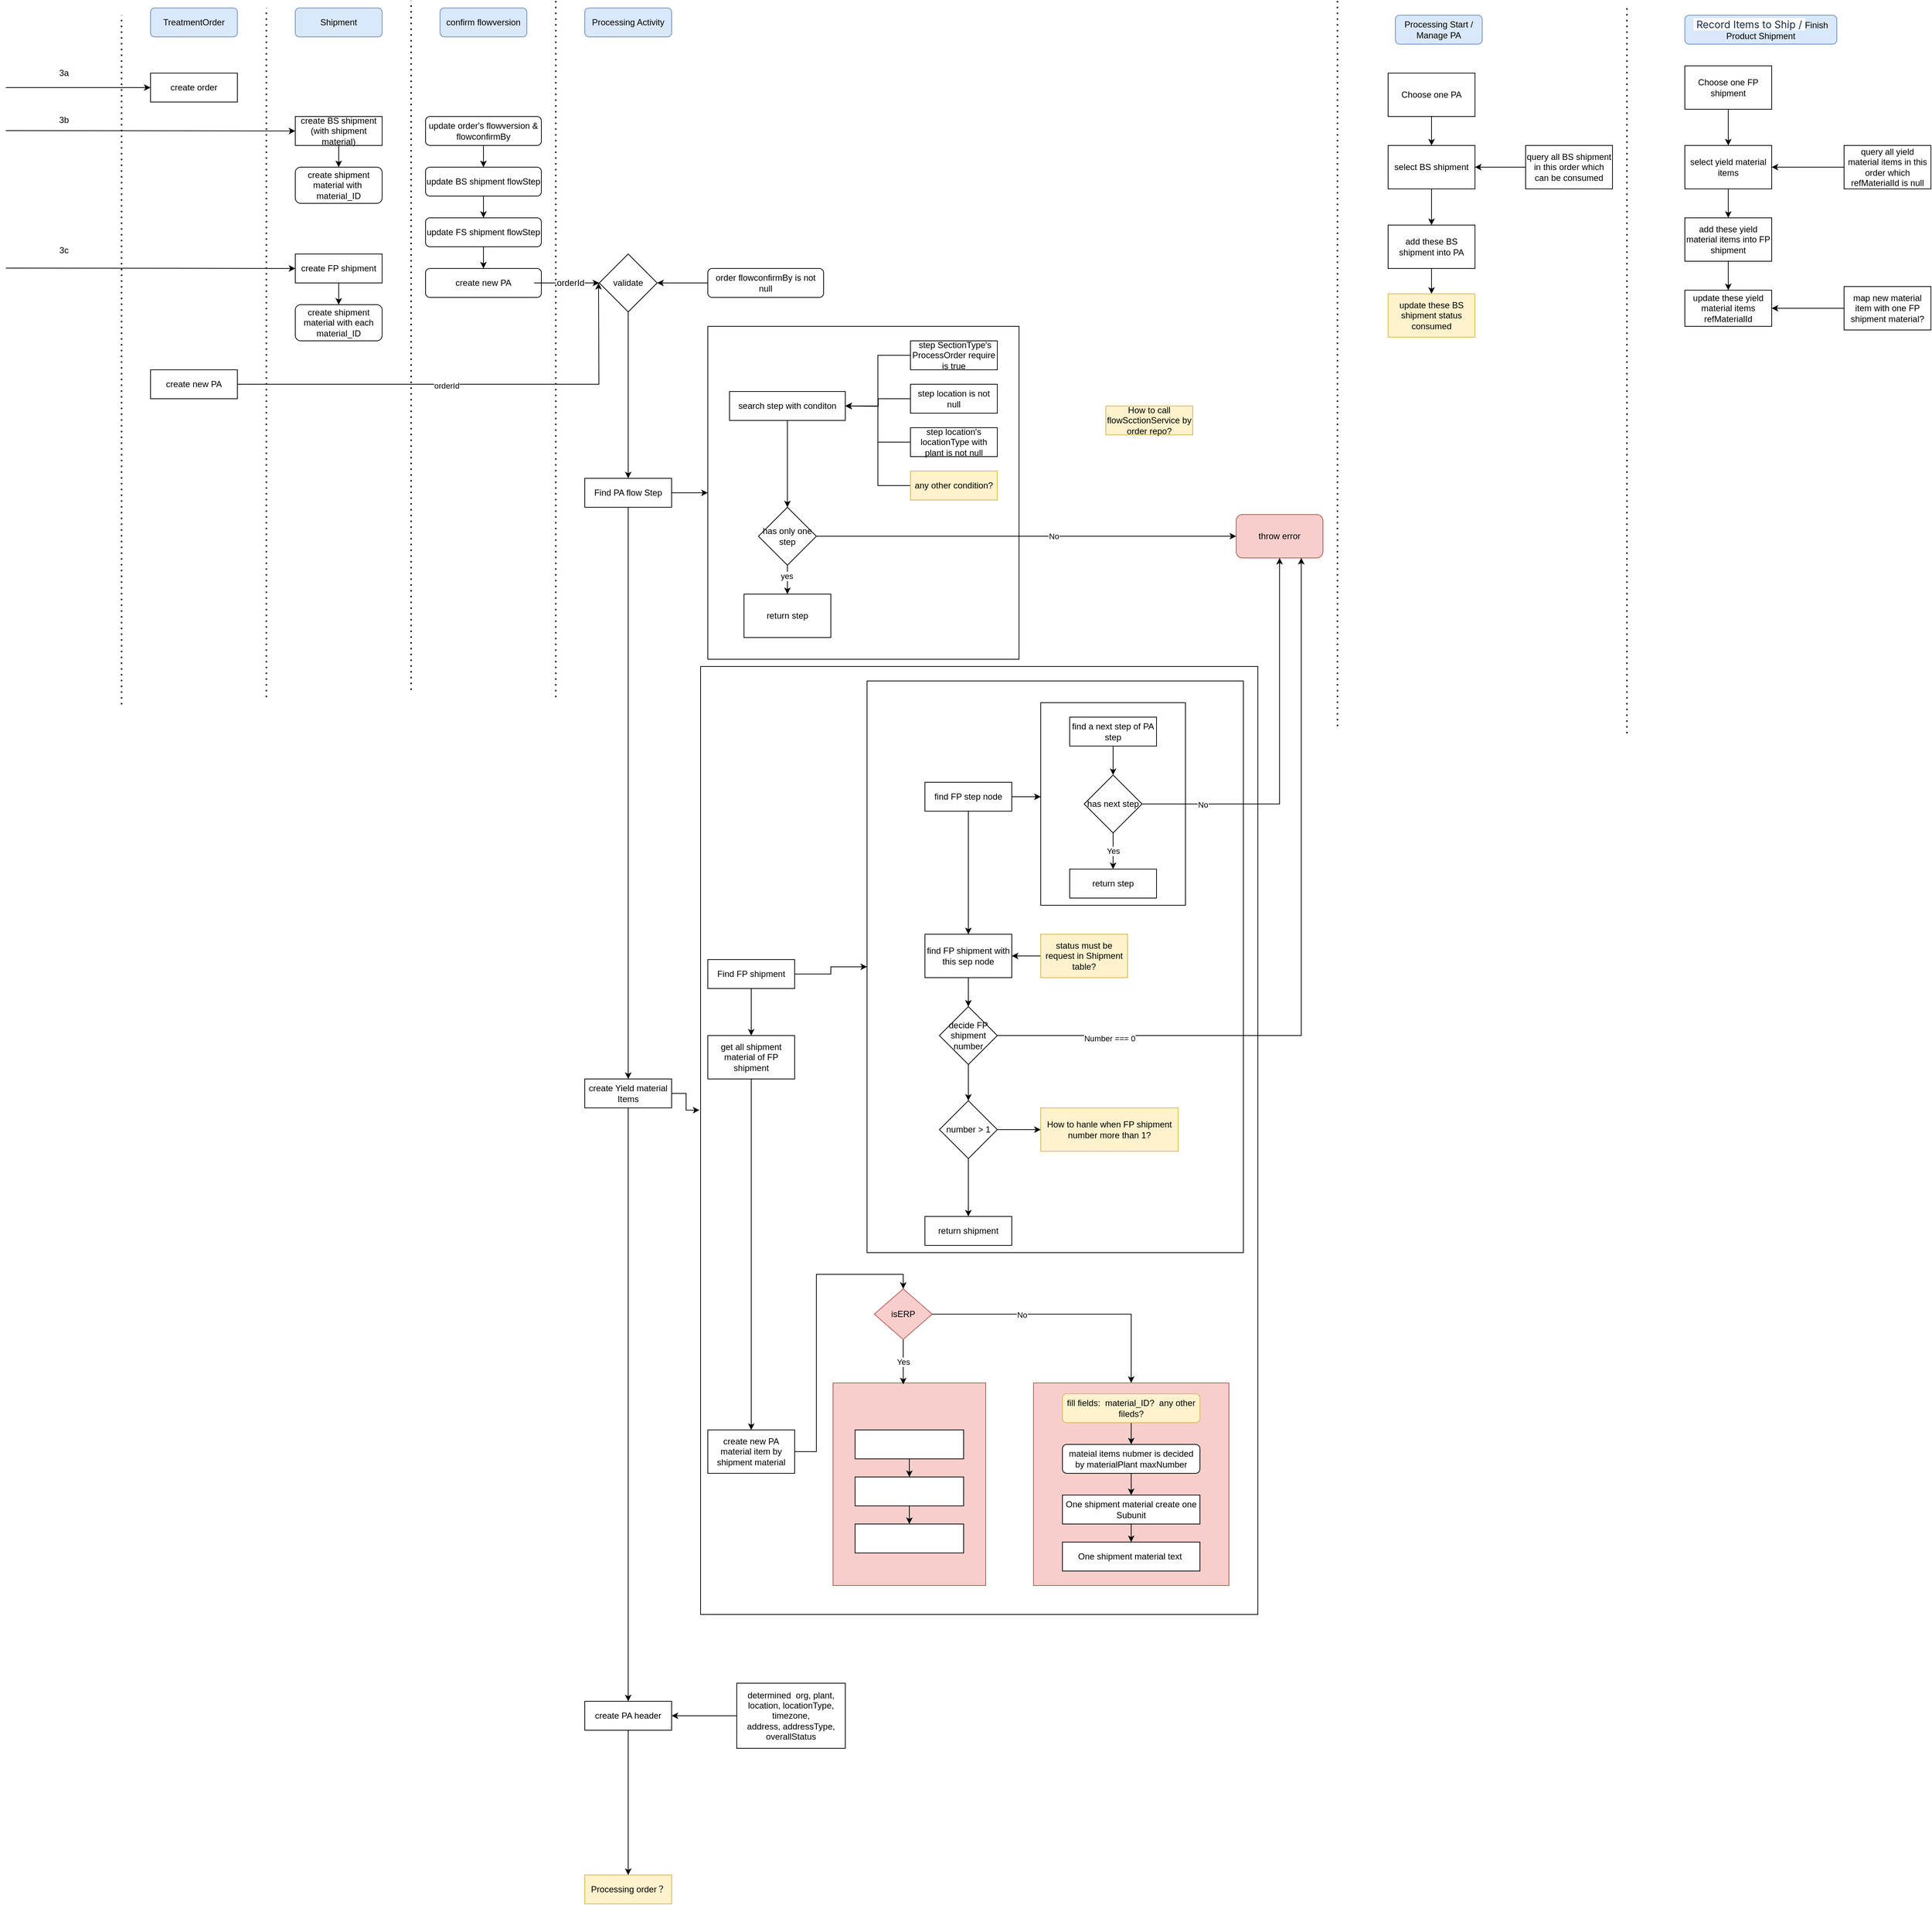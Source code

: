 <mxfile version="20.5.1" type="github" pages="2">
  <diagram id="0C8uGVvhPufoKVmoKiG1" name="PA">
    <mxGraphModel dx="1038" dy="1639" grid="1" gridSize="10" guides="1" tooltips="1" connect="1" arrows="1" fold="1" page="1" pageScale="1" pageWidth="850" pageHeight="1100" math="0" shadow="0">
      <root>
        <mxCell id="0" />
        <mxCell id="1" parent="0" />
        <mxCell id="UIgXjTR5e7-DOR3ebjsX-143" value="" style="rounded=0;whiteSpace=wrap;html=1;" parent="1" vertex="1">
          <mxGeometry x="1000" y="920" width="770" height="1310" as="geometry" />
        </mxCell>
        <mxCell id="fvVDGAiYCYcqHqIBQKdd-16" value="" style="rounded=0;whiteSpace=wrap;html=1;fillColor=#f8cecc;strokeColor=#b85450;" vertex="1" parent="1">
          <mxGeometry x="1183" y="1910" width="211" height="280" as="geometry" />
        </mxCell>
        <mxCell id="UIgXjTR5e7-DOR3ebjsX-139" value="" style="rounded=0;whiteSpace=wrap;html=1;fillColor=#f8cecc;strokeColor=#b85450;" parent="1" vertex="1">
          <mxGeometry x="1460" y="1910" width="270" height="280" as="geometry" />
        </mxCell>
        <mxCell id="UIgXjTR5e7-DOR3ebjsX-128" value="" style="rounded=0;whiteSpace=wrap;html=1;" parent="1" vertex="1">
          <mxGeometry x="1230" y="940" width="520" height="790" as="geometry" />
        </mxCell>
        <mxCell id="UIgXjTR5e7-DOR3ebjsX-99" value="" style="rounded=0;whiteSpace=wrap;html=1;" parent="1" vertex="1">
          <mxGeometry x="1470" y="970" width="200" height="280" as="geometry" />
        </mxCell>
        <mxCell id="UIgXjTR5e7-DOR3ebjsX-87" value="" style="rounded=0;whiteSpace=wrap;html=1;" parent="1" vertex="1">
          <mxGeometry x="1010" y="450" width="430" height="460" as="geometry" />
        </mxCell>
        <mxCell id="UIgXjTR5e7-DOR3ebjsX-5" value="" style="endArrow=none;dashed=1;html=1;dashPattern=1 3;strokeWidth=2;rounded=0;" parent="1" edge="1">
          <mxGeometry width="50" height="50" relative="1" as="geometry">
            <mxPoint x="200" y="972.4" as="sourcePoint" />
            <mxPoint x="200" y="20" as="targetPoint" />
          </mxGeometry>
        </mxCell>
        <mxCell id="UIgXjTR5e7-DOR3ebjsX-6" value="create order" style="rounded=0;whiteSpace=wrap;html=1;" parent="1" vertex="1">
          <mxGeometry x="240" y="100" width="120" height="40" as="geometry" />
        </mxCell>
        <mxCell id="UIgXjTR5e7-DOR3ebjsX-8" value="Shipment" style="rounded=1;whiteSpace=wrap;html=1;fillColor=#dae8fc;strokeColor=#6c8ebf;" parent="1" vertex="1">
          <mxGeometry x="440" y="10" width="120" height="40" as="geometry" />
        </mxCell>
        <mxCell id="UIgXjTR5e7-DOR3ebjsX-9" value="" style="endArrow=classic;html=1;rounded=0;entryX=0;entryY=0.5;entryDx=0;entryDy=0;" parent="1" target="UIgXjTR5e7-DOR3ebjsX-6" edge="1">
          <mxGeometry width="50" height="50" relative="1" as="geometry">
            <mxPoint x="40" y="120" as="sourcePoint" />
            <mxPoint x="120" y="160" as="targetPoint" />
          </mxGeometry>
        </mxCell>
        <mxCell id="UIgXjTR5e7-DOR3ebjsX-10" value="TreatmentOrder" style="rounded=1;whiteSpace=wrap;html=1;fillColor=#dae8fc;strokeColor=#6c8ebf;" parent="1" vertex="1">
          <mxGeometry x="240" y="10" width="120" height="40" as="geometry" />
        </mxCell>
        <mxCell id="UIgXjTR5e7-DOR3ebjsX-11" value="3a" style="text;html=1;resizable=0;autosize=1;align=center;verticalAlign=middle;points=[];fillColor=none;strokeColor=none;rounded=0;" parent="1" vertex="1">
          <mxGeometry x="100" y="85" width="40" height="30" as="geometry" />
        </mxCell>
        <mxCell id="UIgXjTR5e7-DOR3ebjsX-32" value="" style="edgeStyle=orthogonalEdgeStyle;rounded=0;orthogonalLoop=1;jettySize=auto;html=1;" parent="1" source="UIgXjTR5e7-DOR3ebjsX-12" target="UIgXjTR5e7-DOR3ebjsX-31" edge="1">
          <mxGeometry relative="1" as="geometry" />
        </mxCell>
        <mxCell id="UIgXjTR5e7-DOR3ebjsX-12" value="create BS shipment&lt;br&gt;(with shipment material)" style="rounded=0;whiteSpace=wrap;html=1;" parent="1" vertex="1">
          <mxGeometry x="440" y="160" width="120" height="40" as="geometry" />
        </mxCell>
        <mxCell id="UIgXjTR5e7-DOR3ebjsX-13" value="" style="endArrow=classic;html=1;rounded=0;entryX=0;entryY=0.5;entryDx=0;entryDy=0;" parent="1" target="UIgXjTR5e7-DOR3ebjsX-12" edge="1">
          <mxGeometry width="50" height="50" relative="1" as="geometry">
            <mxPoint x="40" y="179.5" as="sourcePoint" />
            <mxPoint x="240" y="179.5" as="targetPoint" />
          </mxGeometry>
        </mxCell>
        <mxCell id="UIgXjTR5e7-DOR3ebjsX-14" value="3b" style="text;html=1;resizable=0;autosize=1;align=center;verticalAlign=middle;points=[];fillColor=none;strokeColor=none;rounded=0;" parent="1" vertex="1">
          <mxGeometry x="100" y="150" width="40" height="30" as="geometry" />
        </mxCell>
        <mxCell id="UIgXjTR5e7-DOR3ebjsX-23" value="" style="edgeStyle=orthogonalEdgeStyle;rounded=0;orthogonalLoop=1;jettySize=auto;html=1;" parent="1" source="UIgXjTR5e7-DOR3ebjsX-15" target="UIgXjTR5e7-DOR3ebjsX-20" edge="1">
          <mxGeometry relative="1" as="geometry" />
        </mxCell>
        <mxCell id="UIgXjTR5e7-DOR3ebjsX-15" value="create FP shipment" style="rounded=0;whiteSpace=wrap;html=1;" parent="1" vertex="1">
          <mxGeometry x="440" y="350" width="120" height="40" as="geometry" />
        </mxCell>
        <mxCell id="UIgXjTR5e7-DOR3ebjsX-16" value="" style="endArrow=classic;html=1;rounded=0;entryX=0;entryY=0.5;entryDx=0;entryDy=0;" parent="1" edge="1">
          <mxGeometry width="50" height="50" relative="1" as="geometry">
            <mxPoint x="40" y="369.5" as="sourcePoint" />
            <mxPoint x="440" y="370" as="targetPoint" />
          </mxGeometry>
        </mxCell>
        <mxCell id="UIgXjTR5e7-DOR3ebjsX-17" value="3c" style="text;html=1;resizable=0;autosize=1;align=center;verticalAlign=middle;points=[];fillColor=none;strokeColor=none;rounded=0;" parent="1" vertex="1">
          <mxGeometry x="100" y="330" width="40" height="30" as="geometry" />
        </mxCell>
        <mxCell id="UIgXjTR5e7-DOR3ebjsX-20" value="create shipment material with each material_ID" style="rounded=1;whiteSpace=wrap;html=1;" parent="1" vertex="1">
          <mxGeometry x="440" y="420" width="120" height="50" as="geometry" />
        </mxCell>
        <mxCell id="UIgXjTR5e7-DOR3ebjsX-22" value="" style="endArrow=none;dashed=1;html=1;dashPattern=1 3;strokeWidth=2;rounded=0;" parent="1" edge="1">
          <mxGeometry width="50" height="50" relative="1" as="geometry">
            <mxPoint x="400" y="962.4" as="sourcePoint" />
            <mxPoint x="400" y="10" as="targetPoint" />
          </mxGeometry>
        </mxCell>
        <mxCell id="UIgXjTR5e7-DOR3ebjsX-24" value="" style="endArrow=none;dashed=1;html=1;dashPattern=1 3;strokeWidth=2;rounded=0;" parent="1" edge="1">
          <mxGeometry width="50" height="50" relative="1" as="geometry">
            <mxPoint x="600" y="952.4" as="sourcePoint" />
            <mxPoint x="600" as="targetPoint" />
          </mxGeometry>
        </mxCell>
        <mxCell id="UIgXjTR5e7-DOR3ebjsX-25" value="confirm flowversion" style="rounded=1;whiteSpace=wrap;html=1;fillColor=#dae8fc;strokeColor=#6c8ebf;" parent="1" vertex="1">
          <mxGeometry x="640" y="10" width="120" height="40" as="geometry" />
        </mxCell>
        <mxCell id="UIgXjTR5e7-DOR3ebjsX-26" value="" style="endArrow=none;dashed=1;html=1;dashPattern=1 3;strokeWidth=2;rounded=0;" parent="1" edge="1">
          <mxGeometry width="50" height="50" relative="1" as="geometry">
            <mxPoint x="800" y="962.4" as="sourcePoint" />
            <mxPoint x="800" as="targetPoint" />
          </mxGeometry>
        </mxCell>
        <mxCell id="UIgXjTR5e7-DOR3ebjsX-30" value="" style="edgeStyle=orthogonalEdgeStyle;rounded=0;orthogonalLoop=1;jettySize=auto;html=1;entryX=0.5;entryY=0;entryDx=0;entryDy=0;" parent="1" source="UIgXjTR5e7-DOR3ebjsX-27" target="UIgXjTR5e7-DOR3ebjsX-28" edge="1">
          <mxGeometry relative="1" as="geometry" />
        </mxCell>
        <mxCell id="UIgXjTR5e7-DOR3ebjsX-27" value="update&amp;nbsp;order&#39;s flowversion &amp;amp; flowconfirmBy" style="rounded=1;whiteSpace=wrap;html=1;" parent="1" vertex="1">
          <mxGeometry x="620" y="160" width="160" height="40" as="geometry" />
        </mxCell>
        <mxCell id="UIgXjTR5e7-DOR3ebjsX-33" value="" style="edgeStyle=orthogonalEdgeStyle;rounded=0;orthogonalLoop=1;jettySize=auto;html=1;" parent="1" source="UIgXjTR5e7-DOR3ebjsX-28" target="UIgXjTR5e7-DOR3ebjsX-29" edge="1">
          <mxGeometry relative="1" as="geometry" />
        </mxCell>
        <mxCell id="UIgXjTR5e7-DOR3ebjsX-28" value="update BS shipment flowStep" style="rounded=1;whiteSpace=wrap;html=1;" parent="1" vertex="1">
          <mxGeometry x="620" y="230" width="160" height="40" as="geometry" />
        </mxCell>
        <mxCell id="UIgXjTR5e7-DOR3ebjsX-36" value="" style="edgeStyle=orthogonalEdgeStyle;rounded=0;orthogonalLoop=1;jettySize=auto;html=1;" parent="1" source="UIgXjTR5e7-DOR3ebjsX-29" target="UIgXjTR5e7-DOR3ebjsX-34" edge="1">
          <mxGeometry relative="1" as="geometry" />
        </mxCell>
        <mxCell id="UIgXjTR5e7-DOR3ebjsX-29" value="update FS shipment flowStep" style="rounded=1;whiteSpace=wrap;html=1;" parent="1" vertex="1">
          <mxGeometry x="620" y="300" width="160" height="40" as="geometry" />
        </mxCell>
        <mxCell id="UIgXjTR5e7-DOR3ebjsX-31" value="create shipment material with&amp;nbsp; material_ID" style="rounded=1;whiteSpace=wrap;html=1;" parent="1" vertex="1">
          <mxGeometry x="440" y="230" width="120" height="50" as="geometry" />
        </mxCell>
        <mxCell id="UIgXjTR5e7-DOR3ebjsX-39" value="" style="edgeStyle=orthogonalEdgeStyle;rounded=0;orthogonalLoop=1;jettySize=auto;html=1;entryX=0;entryY=0.5;entryDx=0;entryDy=0;startArrow=none;" parent="1" source="lpwQGhoiRgWdHYXfVPfy-1" target="UIgXjTR5e7-DOR3ebjsX-40" edge="1">
          <mxGeometry relative="1" as="geometry">
            <mxPoint x="840" y="390" as="targetPoint" />
          </mxGeometry>
        </mxCell>
        <mxCell id="UIgXjTR5e7-DOR3ebjsX-34" value="create new PA" style="rounded=1;whiteSpace=wrap;html=1;" parent="1" vertex="1">
          <mxGeometry x="620" y="370" width="160" height="40" as="geometry" />
        </mxCell>
        <mxCell id="UIgXjTR5e7-DOR3ebjsX-35" value="Processing Activity" style="rounded=1;whiteSpace=wrap;html=1;fillColor=#dae8fc;strokeColor=#6c8ebf;" parent="1" vertex="1">
          <mxGeometry x="840" y="10" width="120" height="40" as="geometry" />
        </mxCell>
        <mxCell id="lpwQGhoiRgWdHYXfVPfy-3" style="edgeStyle=orthogonalEdgeStyle;rounded=0;orthogonalLoop=1;jettySize=auto;html=1;" parent="1" source="UIgXjTR5e7-DOR3ebjsX-38" edge="1">
          <mxGeometry relative="1" as="geometry">
            <mxPoint x="859" y="390" as="targetPoint" />
          </mxGeometry>
        </mxCell>
        <mxCell id="lpwQGhoiRgWdHYXfVPfy-4" value="orderId" style="edgeLabel;html=1;align=center;verticalAlign=middle;resizable=0;points=[];" parent="lpwQGhoiRgWdHYXfVPfy-3" vertex="1" connectable="0">
          <mxGeometry x="-0.097" y="-2" relative="1" as="geometry">
            <mxPoint as="offset" />
          </mxGeometry>
        </mxCell>
        <mxCell id="UIgXjTR5e7-DOR3ebjsX-38" value="create new PA" style="rounded=0;whiteSpace=wrap;html=1;" parent="1" vertex="1">
          <mxGeometry x="240" y="510" width="120" height="40" as="geometry" />
        </mxCell>
        <mxCell id="UIgXjTR5e7-DOR3ebjsX-147" style="edgeStyle=orthogonalEdgeStyle;rounded=0;orthogonalLoop=1;jettySize=auto;html=1;" parent="1" source="UIgXjTR5e7-DOR3ebjsX-40" target="UIgXjTR5e7-DOR3ebjsX-42" edge="1">
          <mxGeometry relative="1" as="geometry" />
        </mxCell>
        <mxCell id="UIgXjTR5e7-DOR3ebjsX-40" value="validate" style="rhombus;whiteSpace=wrap;html=1;" parent="1" vertex="1">
          <mxGeometry x="860" y="350" width="80" height="80" as="geometry" />
        </mxCell>
        <mxCell id="UIgXjTR5e7-DOR3ebjsX-148" value="" style="edgeStyle=orthogonalEdgeStyle;rounded=0;orthogonalLoop=1;jettySize=auto;html=1;" parent="1" source="UIgXjTR5e7-DOR3ebjsX-41" target="UIgXjTR5e7-DOR3ebjsX-40" edge="1">
          <mxGeometry relative="1" as="geometry" />
        </mxCell>
        <mxCell id="UIgXjTR5e7-DOR3ebjsX-41" value="order flowconfirmBy is not null" style="rounded=1;whiteSpace=wrap;html=1;" parent="1" vertex="1">
          <mxGeometry x="1010" y="370" width="160" height="40" as="geometry" />
        </mxCell>
        <mxCell id="UIgXjTR5e7-DOR3ebjsX-88" value="" style="edgeStyle=orthogonalEdgeStyle;rounded=0;orthogonalLoop=1;jettySize=auto;html=1;" parent="1" source="UIgXjTR5e7-DOR3ebjsX-42" target="UIgXjTR5e7-DOR3ebjsX-87" edge="1">
          <mxGeometry relative="1" as="geometry" />
        </mxCell>
        <mxCell id="UIgXjTR5e7-DOR3ebjsX-149" style="edgeStyle=orthogonalEdgeStyle;rounded=0;orthogonalLoop=1;jettySize=auto;html=1;entryX=0.5;entryY=0;entryDx=0;entryDy=0;" parent="1" source="UIgXjTR5e7-DOR3ebjsX-42" target="UIgXjTR5e7-DOR3ebjsX-91" edge="1">
          <mxGeometry relative="1" as="geometry" />
        </mxCell>
        <mxCell id="UIgXjTR5e7-DOR3ebjsX-42" value="Find PA flow Step" style="rounded=0;whiteSpace=wrap;html=1;" parent="1" vertex="1">
          <mxGeometry x="840" y="660" width="120" height="40" as="geometry" />
        </mxCell>
        <mxCell id="UIgXjTR5e7-DOR3ebjsX-81" style="edgeStyle=orthogonalEdgeStyle;rounded=0;orthogonalLoop=1;jettySize=auto;html=1;entryX=0.5;entryY=0;entryDx=0;entryDy=0;" parent="1" source="UIgXjTR5e7-DOR3ebjsX-43" target="UIgXjTR5e7-DOR3ebjsX-57" edge="1">
          <mxGeometry relative="1" as="geometry" />
        </mxCell>
        <mxCell id="UIgXjTR5e7-DOR3ebjsX-43" value="search step with conditon" style="rounded=0;whiteSpace=wrap;html=1;" parent="1" vertex="1">
          <mxGeometry x="1040" y="540" width="160" height="40" as="geometry" />
        </mxCell>
        <mxCell id="UIgXjTR5e7-DOR3ebjsX-46" value="throw error" style="rounded=1;whiteSpace=wrap;html=1;fillColor=#f8cecc;strokeColor=#b85450;" parent="1" vertex="1">
          <mxGeometry x="1740" y="710" width="120" height="60" as="geometry" />
        </mxCell>
        <mxCell id="UIgXjTR5e7-DOR3ebjsX-58" style="edgeStyle=orthogonalEdgeStyle;rounded=0;orthogonalLoop=1;jettySize=auto;html=1;entryX=0;entryY=0.5;entryDx=0;entryDy=0;" parent="1" source="UIgXjTR5e7-DOR3ebjsX-57" target="UIgXjTR5e7-DOR3ebjsX-46" edge="1">
          <mxGeometry relative="1" as="geometry">
            <Array as="points">
              <mxPoint x="1230" y="740" />
              <mxPoint x="1230" y="740" />
            </Array>
          </mxGeometry>
        </mxCell>
        <mxCell id="UIgXjTR5e7-DOR3ebjsX-80" value="No" style="edgeLabel;html=1;align=center;verticalAlign=middle;resizable=0;points=[];" parent="UIgXjTR5e7-DOR3ebjsX-58" vertex="1" connectable="0">
          <mxGeometry x="0.131" relative="1" as="geometry">
            <mxPoint as="offset" />
          </mxGeometry>
        </mxCell>
        <mxCell id="UIgXjTR5e7-DOR3ebjsX-83" style="edgeStyle=orthogonalEdgeStyle;rounded=0;orthogonalLoop=1;jettySize=auto;html=1;" parent="1" source="UIgXjTR5e7-DOR3ebjsX-57" edge="1">
          <mxGeometry relative="1" as="geometry">
            <mxPoint x="1120" y="820" as="targetPoint" />
          </mxGeometry>
        </mxCell>
        <mxCell id="UIgXjTR5e7-DOR3ebjsX-110" value="yes" style="edgeLabel;html=1;align=center;verticalAlign=middle;resizable=0;points=[];" parent="UIgXjTR5e7-DOR3ebjsX-83" vertex="1" connectable="0">
          <mxGeometry x="-0.25" y="-1" relative="1" as="geometry">
            <mxPoint as="offset" />
          </mxGeometry>
        </mxCell>
        <mxCell id="UIgXjTR5e7-DOR3ebjsX-57" value="has only one step" style="rhombus;whiteSpace=wrap;html=1;" parent="1" vertex="1">
          <mxGeometry x="1080" y="700" width="80" height="80" as="geometry" />
        </mxCell>
        <mxCell id="UIgXjTR5e7-DOR3ebjsX-75" style="edgeStyle=orthogonalEdgeStyle;rounded=0;orthogonalLoop=1;jettySize=auto;html=1;entryX=1;entryY=0.5;entryDx=0;entryDy=0;" parent="1" source="UIgXjTR5e7-DOR3ebjsX-65" target="UIgXjTR5e7-DOR3ebjsX-43" edge="1">
          <mxGeometry relative="1" as="geometry" />
        </mxCell>
        <mxCell id="UIgXjTR5e7-DOR3ebjsX-65" value="&amp;nbsp;step SectionType&#39;s ProcessOrder require is true" style="rounded=0;whiteSpace=wrap;html=1;" parent="1" vertex="1">
          <mxGeometry x="1290" y="470" width="120" height="40" as="geometry" />
        </mxCell>
        <mxCell id="UIgXjTR5e7-DOR3ebjsX-77" style="edgeStyle=orthogonalEdgeStyle;rounded=0;orthogonalLoop=1;jettySize=auto;html=1;" parent="1" source="UIgXjTR5e7-DOR3ebjsX-66" edge="1">
          <mxGeometry relative="1" as="geometry">
            <mxPoint x="1200" y="560" as="targetPoint" />
          </mxGeometry>
        </mxCell>
        <mxCell id="UIgXjTR5e7-DOR3ebjsX-66" value="step location is not null" style="rounded=0;whiteSpace=wrap;html=1;" parent="1" vertex="1">
          <mxGeometry x="1290" y="530" width="120" height="40" as="geometry" />
        </mxCell>
        <mxCell id="UIgXjTR5e7-DOR3ebjsX-79" style="edgeStyle=orthogonalEdgeStyle;rounded=0;orthogonalLoop=1;jettySize=auto;html=1;entryX=1;entryY=0.5;entryDx=0;entryDy=0;" parent="1" source="UIgXjTR5e7-DOR3ebjsX-67" target="UIgXjTR5e7-DOR3ebjsX-43" edge="1">
          <mxGeometry relative="1" as="geometry">
            <mxPoint x="1240" y="620" as="targetPoint" />
          </mxGeometry>
        </mxCell>
        <mxCell id="UIgXjTR5e7-DOR3ebjsX-67" value="step location&#39;s locationType with plant is not null" style="rounded=0;whiteSpace=wrap;html=1;" parent="1" vertex="1">
          <mxGeometry x="1290" y="590" width="120" height="40" as="geometry" />
        </mxCell>
        <mxCell id="UIgXjTR5e7-DOR3ebjsX-86" style="edgeStyle=orthogonalEdgeStyle;rounded=0;orthogonalLoop=1;jettySize=auto;html=1;entryX=1;entryY=0.5;entryDx=0;entryDy=0;" parent="1" source="UIgXjTR5e7-DOR3ebjsX-68" target="UIgXjTR5e7-DOR3ebjsX-43" edge="1">
          <mxGeometry relative="1" as="geometry" />
        </mxCell>
        <mxCell id="UIgXjTR5e7-DOR3ebjsX-68" value="any other condition?" style="rounded=0;whiteSpace=wrap;html=1;fillColor=#fff2cc;strokeColor=#d6b656;" parent="1" vertex="1">
          <mxGeometry x="1290" y="650" width="120" height="40" as="geometry" />
        </mxCell>
        <mxCell id="UIgXjTR5e7-DOR3ebjsX-129" value="" style="edgeStyle=orthogonalEdgeStyle;rounded=0;orthogonalLoop=1;jettySize=auto;html=1;" parent="1" source="UIgXjTR5e7-DOR3ebjsX-89" target="UIgXjTR5e7-DOR3ebjsX-128" edge="1">
          <mxGeometry relative="1" as="geometry" />
        </mxCell>
        <mxCell id="UIgXjTR5e7-DOR3ebjsX-141" value="" style="edgeStyle=orthogonalEdgeStyle;rounded=0;orthogonalLoop=1;jettySize=auto;html=1;" parent="1" source="UIgXjTR5e7-DOR3ebjsX-89" target="UIgXjTR5e7-DOR3ebjsX-130" edge="1">
          <mxGeometry relative="1" as="geometry" />
        </mxCell>
        <mxCell id="UIgXjTR5e7-DOR3ebjsX-89" value="Find FP shipment" style="rounded=0;whiteSpace=wrap;html=1;" parent="1" vertex="1">
          <mxGeometry x="1010" y="1325" width="120" height="40" as="geometry" />
        </mxCell>
        <mxCell id="UIgXjTR5e7-DOR3ebjsX-144" value="" style="edgeStyle=orthogonalEdgeStyle;rounded=0;orthogonalLoop=1;jettySize=auto;html=1;entryX=-0.002;entryY=0.468;entryDx=0;entryDy=0;entryPerimeter=0;" parent="1" source="UIgXjTR5e7-DOR3ebjsX-91" target="UIgXjTR5e7-DOR3ebjsX-143" edge="1">
          <mxGeometry relative="1" as="geometry" />
        </mxCell>
        <mxCell id="UIgXjTR5e7-DOR3ebjsX-146" style="edgeStyle=orthogonalEdgeStyle;rounded=0;orthogonalLoop=1;jettySize=auto;html=1;entryX=0.5;entryY=0;entryDx=0;entryDy=0;" parent="1" source="UIgXjTR5e7-DOR3ebjsX-91" target="UIgXjTR5e7-DOR3ebjsX-150" edge="1">
          <mxGeometry relative="1" as="geometry" />
        </mxCell>
        <mxCell id="UIgXjTR5e7-DOR3ebjsX-91" value="create Yield material Items" style="rounded=0;whiteSpace=wrap;html=1;" parent="1" vertex="1">
          <mxGeometry x="840" y="1490" width="120" height="40" as="geometry" />
        </mxCell>
        <mxCell id="UIgXjTR5e7-DOR3ebjsX-104" value="" style="edgeStyle=orthogonalEdgeStyle;rounded=0;orthogonalLoop=1;jettySize=auto;html=1;" parent="1" source="UIgXjTR5e7-DOR3ebjsX-92" edge="1">
          <mxGeometry relative="1" as="geometry">
            <mxPoint x="1470" y="1100" as="targetPoint" />
          </mxGeometry>
        </mxCell>
        <mxCell id="UIgXjTR5e7-DOR3ebjsX-107" style="edgeStyle=orthogonalEdgeStyle;rounded=0;orthogonalLoop=1;jettySize=auto;html=1;entryX=0.5;entryY=0;entryDx=0;entryDy=0;" parent="1" source="UIgXjTR5e7-DOR3ebjsX-92" target="UIgXjTR5e7-DOR3ebjsX-106" edge="1">
          <mxGeometry relative="1" as="geometry" />
        </mxCell>
        <mxCell id="UIgXjTR5e7-DOR3ebjsX-92" value="find FP step node" style="rounded=0;whiteSpace=wrap;html=1;" parent="1" vertex="1">
          <mxGeometry x="1310" y="1080" width="120" height="40" as="geometry" />
        </mxCell>
        <mxCell id="UIgXjTR5e7-DOR3ebjsX-108" value="" style="edgeStyle=orthogonalEdgeStyle;rounded=0;orthogonalLoop=1;jettySize=auto;html=1;" parent="1" source="UIgXjTR5e7-DOR3ebjsX-93" target="UIgXjTR5e7-DOR3ebjsX-94" edge="1">
          <mxGeometry relative="1" as="geometry" />
        </mxCell>
        <mxCell id="UIgXjTR5e7-DOR3ebjsX-93" value="find a next step of PA step" style="rounded=0;whiteSpace=wrap;html=1;" parent="1" vertex="1">
          <mxGeometry x="1510" y="990" width="120" height="40" as="geometry" />
        </mxCell>
        <mxCell id="UIgXjTR5e7-DOR3ebjsX-96" style="edgeStyle=orthogonalEdgeStyle;rounded=0;orthogonalLoop=1;jettySize=auto;html=1;entryX=0.5;entryY=1;entryDx=0;entryDy=0;" parent="1" source="UIgXjTR5e7-DOR3ebjsX-94" target="UIgXjTR5e7-DOR3ebjsX-46" edge="1">
          <mxGeometry relative="1" as="geometry">
            <mxPoint x="1730" y="950" as="targetPoint" />
          </mxGeometry>
        </mxCell>
        <mxCell id="UIgXjTR5e7-DOR3ebjsX-97" value="No" style="edgeLabel;html=1;align=center;verticalAlign=middle;resizable=0;points=[];" parent="UIgXjTR5e7-DOR3ebjsX-96" vertex="1" connectable="0">
          <mxGeometry x="-0.683" y="-1" relative="1" as="geometry">
            <mxPoint as="offset" />
          </mxGeometry>
        </mxCell>
        <mxCell id="UIgXjTR5e7-DOR3ebjsX-109" value="Yes" style="edgeStyle=orthogonalEdgeStyle;rounded=0;orthogonalLoop=1;jettySize=auto;html=1;" parent="1" source="UIgXjTR5e7-DOR3ebjsX-94" target="UIgXjTR5e7-DOR3ebjsX-98" edge="1">
          <mxGeometry relative="1" as="geometry" />
        </mxCell>
        <mxCell id="UIgXjTR5e7-DOR3ebjsX-94" value="has next step" style="rhombus;whiteSpace=wrap;html=1;" parent="1" vertex="1">
          <mxGeometry x="1530" y="1070" width="80" height="80" as="geometry" />
        </mxCell>
        <mxCell id="UIgXjTR5e7-DOR3ebjsX-98" value="return step" style="rounded=0;whiteSpace=wrap;html=1;" parent="1" vertex="1">
          <mxGeometry x="1510" y="1200" width="120" height="40" as="geometry" />
        </mxCell>
        <mxCell id="UIgXjTR5e7-DOR3ebjsX-126" value="" style="edgeStyle=orthogonalEdgeStyle;rounded=0;orthogonalLoop=1;jettySize=auto;html=1;" parent="1" source="UIgXjTR5e7-DOR3ebjsX-106" target="UIgXjTR5e7-DOR3ebjsX-113" edge="1">
          <mxGeometry relative="1" as="geometry" />
        </mxCell>
        <mxCell id="UIgXjTR5e7-DOR3ebjsX-106" value="find FP shipment with this sep node" style="rounded=0;whiteSpace=wrap;html=1;" parent="1" vertex="1">
          <mxGeometry x="1310" y="1290" width="120" height="60" as="geometry" />
        </mxCell>
        <mxCell id="UIgXjTR5e7-DOR3ebjsX-111" value="return step" style="rounded=0;whiteSpace=wrap;html=1;" parent="1" vertex="1">
          <mxGeometry x="1060" y="820" width="120" height="60" as="geometry" />
        </mxCell>
        <mxCell id="UIgXjTR5e7-DOR3ebjsX-115" style="edgeStyle=orthogonalEdgeStyle;rounded=0;orthogonalLoop=1;jettySize=auto;html=1;entryX=0.75;entryY=1;entryDx=0;entryDy=0;" parent="1" source="UIgXjTR5e7-DOR3ebjsX-113" target="UIgXjTR5e7-DOR3ebjsX-46" edge="1">
          <mxGeometry relative="1" as="geometry">
            <mxPoint x="1840" y="1150" as="targetPoint" />
          </mxGeometry>
        </mxCell>
        <mxCell id="UIgXjTR5e7-DOR3ebjsX-116" value="Number === 0" style="edgeLabel;html=1;align=center;verticalAlign=middle;resizable=0;points=[];" parent="UIgXjTR5e7-DOR3ebjsX-115" vertex="1" connectable="0">
          <mxGeometry x="-0.714" y="-4" relative="1" as="geometry">
            <mxPoint as="offset" />
          </mxGeometry>
        </mxCell>
        <mxCell id="UIgXjTR5e7-DOR3ebjsX-123" value="" style="edgeStyle=orthogonalEdgeStyle;rounded=0;orthogonalLoop=1;jettySize=auto;html=1;" parent="1" source="UIgXjTR5e7-DOR3ebjsX-113" target="UIgXjTR5e7-DOR3ebjsX-120" edge="1">
          <mxGeometry relative="1" as="geometry" />
        </mxCell>
        <mxCell id="UIgXjTR5e7-DOR3ebjsX-113" value="decide FP shipment number" style="rhombus;whiteSpace=wrap;html=1;" parent="1" vertex="1">
          <mxGeometry x="1330" y="1390" width="80" height="80" as="geometry" />
        </mxCell>
        <mxCell id="UIgXjTR5e7-DOR3ebjsX-122" value="" style="edgeStyle=orthogonalEdgeStyle;rounded=0;orthogonalLoop=1;jettySize=auto;html=1;" parent="1" source="UIgXjTR5e7-DOR3ebjsX-120" target="UIgXjTR5e7-DOR3ebjsX-121" edge="1">
          <mxGeometry relative="1" as="geometry" />
        </mxCell>
        <mxCell id="UIgXjTR5e7-DOR3ebjsX-127" value="" style="edgeStyle=orthogonalEdgeStyle;rounded=0;orthogonalLoop=1;jettySize=auto;html=1;" parent="1" source="UIgXjTR5e7-DOR3ebjsX-120" target="UIgXjTR5e7-DOR3ebjsX-125" edge="1">
          <mxGeometry relative="1" as="geometry" />
        </mxCell>
        <mxCell id="UIgXjTR5e7-DOR3ebjsX-120" value="number &amp;gt; 1" style="rhombus;whiteSpace=wrap;html=1;" parent="1" vertex="1">
          <mxGeometry x="1330" y="1520" width="80" height="80" as="geometry" />
        </mxCell>
        <mxCell id="UIgXjTR5e7-DOR3ebjsX-121" value="How to hanle when FP shipment number more than 1?" style="rounded=0;whiteSpace=wrap;html=1;fillColor=#fff2cc;strokeColor=#d6b656;" parent="1" vertex="1">
          <mxGeometry x="1470" y="1530" width="190" height="60" as="geometry" />
        </mxCell>
        <mxCell id="UIgXjTR5e7-DOR3ebjsX-125" value="return shipment" style="rounded=0;whiteSpace=wrap;html=1;" parent="1" vertex="1">
          <mxGeometry x="1310" y="1680" width="120" height="40" as="geometry" />
        </mxCell>
        <mxCell id="UIgXjTR5e7-DOR3ebjsX-142" style="edgeStyle=orthogonalEdgeStyle;rounded=0;orthogonalLoop=1;jettySize=auto;html=1;entryX=0.5;entryY=0;entryDx=0;entryDy=0;" parent="1" source="UIgXjTR5e7-DOR3ebjsX-130" target="UIgXjTR5e7-DOR3ebjsX-132" edge="1">
          <mxGeometry relative="1" as="geometry" />
        </mxCell>
        <mxCell id="UIgXjTR5e7-DOR3ebjsX-130" value="get all shipment material of FP shipment" style="rounded=0;whiteSpace=wrap;html=1;" parent="1" vertex="1">
          <mxGeometry x="1010" y="1430" width="120" height="60" as="geometry" />
        </mxCell>
        <mxCell id="fvVDGAiYCYcqHqIBQKdd-7" value="" style="edgeStyle=orthogonalEdgeStyle;rounded=0;orthogonalLoop=1;jettySize=auto;html=1;entryX=0.5;entryY=0;entryDx=0;entryDy=0;" edge="1" parent="1" source="UIgXjTR5e7-DOR3ebjsX-132" target="fvVDGAiYCYcqHqIBQKdd-5">
          <mxGeometry relative="1" as="geometry">
            <Array as="points">
              <mxPoint x="1160" y="2005" />
              <mxPoint x="1160" y="1760" />
              <mxPoint x="1280" y="1760" />
            </Array>
          </mxGeometry>
        </mxCell>
        <mxCell id="UIgXjTR5e7-DOR3ebjsX-132" value="create new PA material item by shipment material" style="rounded=0;whiteSpace=wrap;html=1;" parent="1" vertex="1">
          <mxGeometry x="1010" y="1975" width="120" height="60" as="geometry" />
        </mxCell>
        <mxCell id="UIgXjTR5e7-DOR3ebjsX-136" value="" style="edgeStyle=orthogonalEdgeStyle;rounded=0;orthogonalLoop=1;jettySize=auto;html=1;" parent="1" source="UIgXjTR5e7-DOR3ebjsX-133" target="UIgXjTR5e7-DOR3ebjsX-135" edge="1">
          <mxGeometry relative="1" as="geometry" />
        </mxCell>
        <mxCell id="UIgXjTR5e7-DOR3ebjsX-133" value="fill fields:&amp;nbsp; material_ID?&amp;nbsp; any other fileds?" style="rounded=1;whiteSpace=wrap;html=1;fillColor=#fff2cc;strokeColor=#d6b656;" parent="1" vertex="1">
          <mxGeometry x="1500" y="1925" width="190" height="40" as="geometry" />
        </mxCell>
        <mxCell id="UIgXjTR5e7-DOR3ebjsX-138" value="" style="edgeStyle=orthogonalEdgeStyle;rounded=0;orthogonalLoop=1;jettySize=auto;html=1;" parent="1" source="UIgXjTR5e7-DOR3ebjsX-135" target="UIgXjTR5e7-DOR3ebjsX-137" edge="1">
          <mxGeometry relative="1" as="geometry" />
        </mxCell>
        <mxCell id="UIgXjTR5e7-DOR3ebjsX-135" value="mateial items nubmer is decided by materialPlant maxNumber" style="rounded=1;whiteSpace=wrap;html=1;" parent="1" vertex="1">
          <mxGeometry x="1500" y="1995" width="190" height="40" as="geometry" />
        </mxCell>
        <mxCell id="fvVDGAiYCYcqHqIBQKdd-19" value="" style="edgeStyle=orthogonalEdgeStyle;rounded=0;orthogonalLoop=1;jettySize=auto;html=1;" edge="1" parent="1" source="UIgXjTR5e7-DOR3ebjsX-137" target="fvVDGAiYCYcqHqIBQKdd-18">
          <mxGeometry relative="1" as="geometry" />
        </mxCell>
        <mxCell id="UIgXjTR5e7-DOR3ebjsX-137" value="One shipment material create one Subunit" style="rounded=0;whiteSpace=wrap;html=1;" parent="1" vertex="1">
          <mxGeometry x="1500" y="2065" width="190" height="40" as="geometry" />
        </mxCell>
        <mxCell id="UIgXjTR5e7-DOR3ebjsX-145" value="Processing order？" style="rounded=0;whiteSpace=wrap;html=1;fillColor=#fff2cc;strokeColor=#d6b656;" parent="1" vertex="1">
          <mxGeometry x="840" y="2590" width="120" height="40" as="geometry" />
        </mxCell>
        <mxCell id="UIgXjTR5e7-DOR3ebjsX-153" style="edgeStyle=orthogonalEdgeStyle;rounded=0;orthogonalLoop=1;jettySize=auto;html=1;entryX=0.5;entryY=0;entryDx=0;entryDy=0;" parent="1" source="UIgXjTR5e7-DOR3ebjsX-150" target="UIgXjTR5e7-DOR3ebjsX-145" edge="1">
          <mxGeometry relative="1" as="geometry" />
        </mxCell>
        <mxCell id="UIgXjTR5e7-DOR3ebjsX-150" value="create PA header" style="rounded=0;whiteSpace=wrap;html=1;" parent="1" vertex="1">
          <mxGeometry x="840" y="2350" width="120" height="40" as="geometry" />
        </mxCell>
        <mxCell id="UIgXjTR5e7-DOR3ebjsX-152" value="" style="edgeStyle=orthogonalEdgeStyle;rounded=0;orthogonalLoop=1;jettySize=auto;html=1;" parent="1" source="UIgXjTR5e7-DOR3ebjsX-151" target="UIgXjTR5e7-DOR3ebjsX-150" edge="1">
          <mxGeometry relative="1" as="geometry" />
        </mxCell>
        <mxCell id="UIgXjTR5e7-DOR3ebjsX-151" value="determined&amp;nbsp; org, plant, location, locationType, timezone,&lt;br&gt;address, addressType, overallStatus" style="rounded=0;whiteSpace=wrap;html=1;" parent="1" vertex="1">
          <mxGeometry x="1050" y="2325" width="150" height="90" as="geometry" />
        </mxCell>
        <mxCell id="UIgXjTR5e7-DOR3ebjsX-154" value="" style="endArrow=none;dashed=1;html=1;dashPattern=1 3;strokeWidth=2;rounded=0;" parent="1" edge="1">
          <mxGeometry width="50" height="50" relative="1" as="geometry">
            <mxPoint x="1880" y="1002.4" as="sourcePoint" />
            <mxPoint x="1880" as="targetPoint" />
          </mxGeometry>
        </mxCell>
        <mxCell id="lpwQGhoiRgWdHYXfVPfy-1" value="orderId" style="text;html=1;resizable=0;autosize=1;align=center;verticalAlign=middle;points=[];fillColor=none;strokeColor=none;rounded=0;" parent="1" vertex="1">
          <mxGeometry x="790" y="375" width="60" height="30" as="geometry" />
        </mxCell>
        <mxCell id="lpwQGhoiRgWdHYXfVPfy-2" value="" style="edgeStyle=orthogonalEdgeStyle;rounded=0;orthogonalLoop=1;jettySize=auto;html=1;entryX=0;entryY=0.5;entryDx=0;entryDy=0;endArrow=none;" parent="1" source="UIgXjTR5e7-DOR3ebjsX-34" target="lpwQGhoiRgWdHYXfVPfy-1" edge="1">
          <mxGeometry relative="1" as="geometry">
            <mxPoint x="860" y="390" as="targetPoint" />
            <mxPoint x="780" y="390" as="sourcePoint" />
          </mxGeometry>
        </mxCell>
        <mxCell id="lpwQGhoiRgWdHYXfVPfy-5" value="Processing Start / Manage PA" style="rounded=1;whiteSpace=wrap;html=1;fillColor=#dae8fc;strokeColor=#6c8ebf;" parent="1" vertex="1">
          <mxGeometry x="1960" y="20" width="120" height="40" as="geometry" />
        </mxCell>
        <mxCell id="lpwQGhoiRgWdHYXfVPfy-6" value="How to call flowScctionService by order repo?" style="rounded=0;whiteSpace=wrap;html=1;fillColor=#fff2cc;strokeColor=#d6b656;" parent="1" vertex="1">
          <mxGeometry x="1560" y="560" width="120" height="40" as="geometry" />
        </mxCell>
        <mxCell id="lpwQGhoiRgWdHYXfVPfy-19" value="" style="edgeStyle=orthogonalEdgeStyle;rounded=0;orthogonalLoop=1;jettySize=auto;html=1;" parent="1" source="lpwQGhoiRgWdHYXfVPfy-7" target="lpwQGhoiRgWdHYXfVPfy-12" edge="1">
          <mxGeometry relative="1" as="geometry" />
        </mxCell>
        <mxCell id="lpwQGhoiRgWdHYXfVPfy-7" value="select BS shipment" style="rounded=0;whiteSpace=wrap;html=1;" parent="1" vertex="1">
          <mxGeometry x="1950" y="200" width="120" height="60" as="geometry" />
        </mxCell>
        <mxCell id="lpwQGhoiRgWdHYXfVPfy-11" value="" style="edgeStyle=orthogonalEdgeStyle;rounded=0;orthogonalLoop=1;jettySize=auto;html=1;" parent="1" source="lpwQGhoiRgWdHYXfVPfy-8" target="lpwQGhoiRgWdHYXfVPfy-7" edge="1">
          <mxGeometry relative="1" as="geometry" />
        </mxCell>
        <mxCell id="lpwQGhoiRgWdHYXfVPfy-8" value="query all BS shipment in this order which can be consumed" style="rounded=0;whiteSpace=wrap;html=1;" parent="1" vertex="1">
          <mxGeometry x="2140" y="200" width="120" height="60" as="geometry" />
        </mxCell>
        <mxCell id="lpwQGhoiRgWdHYXfVPfy-10" value="" style="edgeStyle=orthogonalEdgeStyle;rounded=0;orthogonalLoop=1;jettySize=auto;html=1;" parent="1" source="lpwQGhoiRgWdHYXfVPfy-9" target="UIgXjTR5e7-DOR3ebjsX-106" edge="1">
          <mxGeometry relative="1" as="geometry" />
        </mxCell>
        <mxCell id="lpwQGhoiRgWdHYXfVPfy-9" value="status must be request in Shipment table?" style="rounded=0;whiteSpace=wrap;html=1;fillColor=#fff2cc;strokeColor=#d6b656;" parent="1" vertex="1">
          <mxGeometry x="1470" y="1290" width="120" height="60" as="geometry" />
        </mxCell>
        <mxCell id="lpwQGhoiRgWdHYXfVPfy-32" value="" style="edgeStyle=orthogonalEdgeStyle;rounded=0;orthogonalLoop=1;jettySize=auto;html=1;" parent="1" source="lpwQGhoiRgWdHYXfVPfy-12" target="lpwQGhoiRgWdHYXfVPfy-31" edge="1">
          <mxGeometry relative="1" as="geometry" />
        </mxCell>
        <mxCell id="lpwQGhoiRgWdHYXfVPfy-12" value="add these BS shipment into PA" style="rounded=0;whiteSpace=wrap;html=1;" parent="1" vertex="1">
          <mxGeometry x="1950" y="310" width="120" height="60" as="geometry" />
        </mxCell>
        <mxCell id="lpwQGhoiRgWdHYXfVPfy-18" value="" style="edgeStyle=orthogonalEdgeStyle;rounded=0;orthogonalLoop=1;jettySize=auto;html=1;" parent="1" source="lpwQGhoiRgWdHYXfVPfy-17" target="lpwQGhoiRgWdHYXfVPfy-7" edge="1">
          <mxGeometry relative="1" as="geometry" />
        </mxCell>
        <mxCell id="lpwQGhoiRgWdHYXfVPfy-17" value="Choose one PA" style="rounded=0;whiteSpace=wrap;html=1;" parent="1" vertex="1">
          <mxGeometry x="1950" y="100" width="120" height="60" as="geometry" />
        </mxCell>
        <mxCell id="lpwQGhoiRgWdHYXfVPfy-20" value="" style="endArrow=none;dashed=1;html=1;dashPattern=1 3;strokeWidth=2;rounded=0;" parent="1" edge="1">
          <mxGeometry width="50" height="50" relative="1" as="geometry">
            <mxPoint x="2280" y="1012.4" as="sourcePoint" />
            <mxPoint x="2280" y="10" as="targetPoint" />
          </mxGeometry>
        </mxCell>
        <mxCell id="lpwQGhoiRgWdHYXfVPfy-21" value="&lt;span style=&quot;color: rgb(23, 43, 77); font-family: -apple-system, BlinkMacSystemFont, &amp;quot;Segoe UI&amp;quot;, Roboto, Oxygen, Ubuntu, &amp;quot;Fira Sans&amp;quot;, &amp;quot;Droid Sans&amp;quot;, &amp;quot;Helvetica Neue&amp;quot;, sans-serif; font-size: 14px; text-align: left; background-color: rgb(255, 255, 255);&quot;&gt;&amp;nbsp;Record Items to Ship&amp;nbsp;/&amp;nbsp;&lt;/span&gt;Finish Product Shipment" style="rounded=1;whiteSpace=wrap;html=1;fillColor=#dae8fc;strokeColor=#6c8ebf;" parent="1" vertex="1">
          <mxGeometry x="2360" y="20" width="210" height="40" as="geometry" />
        </mxCell>
        <mxCell id="lpwQGhoiRgWdHYXfVPfy-28" value="" style="edgeStyle=orthogonalEdgeStyle;rounded=0;orthogonalLoop=1;jettySize=auto;html=1;" parent="1" source="lpwQGhoiRgWdHYXfVPfy-22" target="lpwQGhoiRgWdHYXfVPfy-23" edge="1">
          <mxGeometry relative="1" as="geometry" />
        </mxCell>
        <mxCell id="lpwQGhoiRgWdHYXfVPfy-22" value="Choose one FP shipment" style="rounded=0;whiteSpace=wrap;html=1;" parent="1" vertex="1">
          <mxGeometry x="2360" y="90" width="120" height="60" as="geometry" />
        </mxCell>
        <mxCell id="lpwQGhoiRgWdHYXfVPfy-29" value="" style="edgeStyle=orthogonalEdgeStyle;rounded=0;orthogonalLoop=1;jettySize=auto;html=1;" parent="1" source="lpwQGhoiRgWdHYXfVPfy-23" target="lpwQGhoiRgWdHYXfVPfy-24" edge="1">
          <mxGeometry relative="1" as="geometry" />
        </mxCell>
        <mxCell id="lpwQGhoiRgWdHYXfVPfy-23" value="select yield material items" style="rounded=0;whiteSpace=wrap;html=1;" parent="1" vertex="1">
          <mxGeometry x="2360" y="200" width="120" height="60" as="geometry" />
        </mxCell>
        <mxCell id="lpwQGhoiRgWdHYXfVPfy-30" value="" style="edgeStyle=orthogonalEdgeStyle;rounded=0;orthogonalLoop=1;jettySize=auto;html=1;" parent="1" source="lpwQGhoiRgWdHYXfVPfy-24" target="lpwQGhoiRgWdHYXfVPfy-27" edge="1">
          <mxGeometry relative="1" as="geometry" />
        </mxCell>
        <mxCell id="lpwQGhoiRgWdHYXfVPfy-24" value="add these yield material items into FP shipment" style="rounded=0;whiteSpace=wrap;html=1;" parent="1" vertex="1">
          <mxGeometry x="2360" y="300" width="120" height="60" as="geometry" />
        </mxCell>
        <mxCell id="lpwQGhoiRgWdHYXfVPfy-26" value="" style="edgeStyle=orthogonalEdgeStyle;rounded=0;orthogonalLoop=1;jettySize=auto;html=1;" parent="1" source="lpwQGhoiRgWdHYXfVPfy-25" target="lpwQGhoiRgWdHYXfVPfy-23" edge="1">
          <mxGeometry relative="1" as="geometry" />
        </mxCell>
        <mxCell id="lpwQGhoiRgWdHYXfVPfy-25" value="query all yield material items&amp;nbsp;in this order which refMaterialId is null" style="rounded=0;whiteSpace=wrap;html=1;" parent="1" vertex="1">
          <mxGeometry x="2580" y="200" width="120" height="60" as="geometry" />
        </mxCell>
        <mxCell id="lpwQGhoiRgWdHYXfVPfy-27" value="update these yield material items refMaterialId" style="rounded=0;whiteSpace=wrap;html=1;" parent="1" vertex="1">
          <mxGeometry x="2360" y="400" width="120" height="50" as="geometry" />
        </mxCell>
        <mxCell id="lpwQGhoiRgWdHYXfVPfy-31" value="update these BS shipment status consumed" style="rounded=0;whiteSpace=wrap;html=1;fillColor=#fff2cc;strokeColor=#d6b656;" parent="1" vertex="1">
          <mxGeometry x="1950" y="405" width="120" height="60" as="geometry" />
        </mxCell>
        <mxCell id="qAFx_s9fWx9dz4ha7w0l-2" value="" style="edgeStyle=orthogonalEdgeStyle;rounded=0;orthogonalLoop=1;jettySize=auto;html=1;entryX=1;entryY=0.5;entryDx=0;entryDy=0;" parent="1" source="qAFx_s9fWx9dz4ha7w0l-1" target="lpwQGhoiRgWdHYXfVPfy-27" edge="1">
          <mxGeometry relative="1" as="geometry" />
        </mxCell>
        <mxCell id="qAFx_s9fWx9dz4ha7w0l-1" value="map new material item with one FP shipment material?" style="rounded=0;whiteSpace=wrap;html=1;" parent="1" vertex="1">
          <mxGeometry x="2580" y="395" width="120" height="60" as="geometry" />
        </mxCell>
        <mxCell id="fvVDGAiYCYcqHqIBQKdd-8" style="edgeStyle=orthogonalEdgeStyle;rounded=0;orthogonalLoop=1;jettySize=auto;html=1;entryX=0.5;entryY=0;entryDx=0;entryDy=0;" edge="1" parent="1" source="fvVDGAiYCYcqHqIBQKdd-5" target="UIgXjTR5e7-DOR3ebjsX-139">
          <mxGeometry relative="1" as="geometry" />
        </mxCell>
        <mxCell id="fvVDGAiYCYcqHqIBQKdd-9" value="No" style="edgeLabel;html=1;align=center;verticalAlign=middle;resizable=0;points=[];" vertex="1" connectable="0" parent="fvVDGAiYCYcqHqIBQKdd-8">
          <mxGeometry x="-0.332" y="-1" relative="1" as="geometry">
            <mxPoint as="offset" />
          </mxGeometry>
        </mxCell>
        <mxCell id="fvVDGAiYCYcqHqIBQKdd-11" value="Yes" style="edgeStyle=orthogonalEdgeStyle;rounded=0;orthogonalLoop=1;jettySize=auto;html=1;entryX=0.46;entryY=0.007;entryDx=0;entryDy=0;entryPerimeter=0;" edge="1" parent="1" source="fvVDGAiYCYcqHqIBQKdd-5" target="fvVDGAiYCYcqHqIBQKdd-16">
          <mxGeometry relative="1" as="geometry">
            <mxPoint x="1280" y="1870" as="targetPoint" />
          </mxGeometry>
        </mxCell>
        <mxCell id="fvVDGAiYCYcqHqIBQKdd-5" value="isERP" style="rhombus;whiteSpace=wrap;html=1;fillColor=#f8cecc;strokeColor=#b85450;" vertex="1" parent="1">
          <mxGeometry x="1240" y="1780" width="80" height="70" as="geometry" />
        </mxCell>
        <mxCell id="fvVDGAiYCYcqHqIBQKdd-14" value="" style="edgeStyle=orthogonalEdgeStyle;rounded=0;orthogonalLoop=1;jettySize=auto;html=1;" edge="1" parent="1" source="fvVDGAiYCYcqHqIBQKdd-10" target="fvVDGAiYCYcqHqIBQKdd-12">
          <mxGeometry relative="1" as="geometry" />
        </mxCell>
        <mxCell id="fvVDGAiYCYcqHqIBQKdd-10" value="" style="rounded=0;whiteSpace=wrap;html=1;" vertex="1" parent="1">
          <mxGeometry x="1213.5" y="1975" width="150" height="40" as="geometry" />
        </mxCell>
        <mxCell id="fvVDGAiYCYcqHqIBQKdd-15" value="" style="edgeStyle=orthogonalEdgeStyle;rounded=0;orthogonalLoop=1;jettySize=auto;html=1;" edge="1" parent="1" source="fvVDGAiYCYcqHqIBQKdd-12" target="fvVDGAiYCYcqHqIBQKdd-13">
          <mxGeometry relative="1" as="geometry" />
        </mxCell>
        <mxCell id="fvVDGAiYCYcqHqIBQKdd-12" value="" style="rounded=0;whiteSpace=wrap;html=1;" vertex="1" parent="1">
          <mxGeometry x="1213.5" y="2040" width="150" height="40" as="geometry" />
        </mxCell>
        <mxCell id="fvVDGAiYCYcqHqIBQKdd-13" value="" style="rounded=0;whiteSpace=wrap;html=1;" vertex="1" parent="1">
          <mxGeometry x="1213.5" y="2105" width="150" height="40" as="geometry" />
        </mxCell>
        <mxCell id="fvVDGAiYCYcqHqIBQKdd-18" value="One shipment material text&amp;nbsp;" style="rounded=0;whiteSpace=wrap;html=1;" vertex="1" parent="1">
          <mxGeometry x="1500" y="2130" width="190" height="40" as="geometry" />
        </mxCell>
      </root>
    </mxGraphModel>
  </diagram>
  <diagram id="UnSyTn6QOe6M9fcLFlyM" name="Page-2">
    <mxGraphModel dx="1038" dy="539" grid="1" gridSize="10" guides="1" tooltips="1" connect="1" arrows="1" fold="1" page="1" pageScale="1" pageWidth="850" pageHeight="1100" math="0" shadow="0">
      <root>
        <mxCell id="0" />
        <mxCell id="1" parent="0" />
      </root>
    </mxGraphModel>
  </diagram>
</mxfile>
